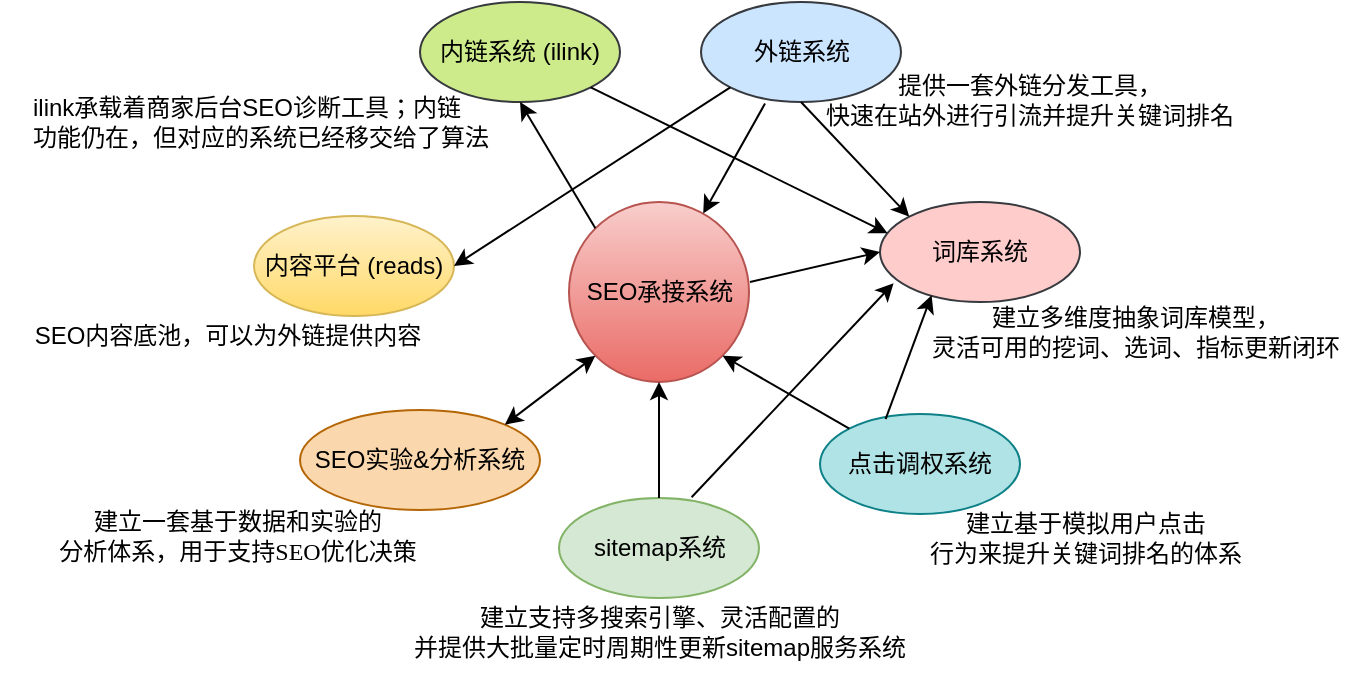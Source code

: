 <mxfile version="21.6.8" type="github">
  <diagram name="第 1 页" id="T2l-p39qlocBftovTe8C">
    <mxGraphModel dx="927" dy="525" grid="1" gridSize="10" guides="1" tooltips="1" connect="1" arrows="1" fold="1" page="1" pageScale="1" pageWidth="827" pageHeight="1169" math="0" shadow="0">
      <root>
        <mxCell id="0" />
        <mxCell id="1" parent="0" />
        <mxCell id="3cgD8cbyjoGfS10M5ilw-1" value="SEO承接系统" style="ellipse;whiteSpace=wrap;html=1;aspect=fixed;fillColor=#f8cecc;gradientColor=#ea6b66;strokeColor=#b85450;fontStyle=0" vertex="1" parent="1">
          <mxGeometry x="354.5" y="280" width="90" height="90" as="geometry" />
        </mxCell>
        <mxCell id="3cgD8cbyjoGfS10M5ilw-2" value="词库系统" style="ellipse;whiteSpace=wrap;html=1;fillColor=#ffcccc;strokeColor=#36393d;fontStyle=0" vertex="1" parent="1">
          <mxGeometry x="510" y="280" width="100" height="50" as="geometry" />
        </mxCell>
        <mxCell id="3cgD8cbyjoGfS10M5ilw-3" value="sitemap系统" style="ellipse;whiteSpace=wrap;html=1;fillColor=#d5e8d4;strokeColor=#82b366;fontStyle=0" vertex="1" parent="1">
          <mxGeometry x="349.5" y="428" width="100" height="50" as="geometry" />
        </mxCell>
        <mxCell id="3cgD8cbyjoGfS10M5ilw-4" value="内链系统 (ilink)" style="ellipse;whiteSpace=wrap;html=1;fillColor=#cdeb8b;strokeColor=#36393d;fontStyle=0" vertex="1" parent="1">
          <mxGeometry x="280" y="180" width="100" height="50" as="geometry" />
        </mxCell>
        <mxCell id="3cgD8cbyjoGfS10M5ilw-5" value="SEO实验&amp;amp;分析系统" style="ellipse;whiteSpace=wrap;html=1;fillColor=#fad7ac;strokeColor=#b46504;fontStyle=0" vertex="1" parent="1">
          <mxGeometry x="220" y="384" width="120" height="50" as="geometry" />
        </mxCell>
        <mxCell id="3cgD8cbyjoGfS10M5ilw-6" value="外链系统" style="ellipse;whiteSpace=wrap;html=1;fillColor=#cce5ff;strokeColor=#36393d;fontStyle=0" vertex="1" parent="1">
          <mxGeometry x="420.5" y="180" width="100" height="50" as="geometry" />
        </mxCell>
        <mxCell id="3cgD8cbyjoGfS10M5ilw-7" value="点击调权系统" style="ellipse;whiteSpace=wrap;html=1;fillColor=#b0e3e6;strokeColor=#0e8088;fontStyle=0" vertex="1" parent="1">
          <mxGeometry x="480" y="386" width="100" height="50" as="geometry" />
        </mxCell>
        <mxCell id="3cgD8cbyjoGfS10M5ilw-8" value="内容平台 (reads)" style="ellipse;whiteSpace=wrap;html=1;fillColor=#fff2cc;strokeColor=#d6b656;gradientColor=#ffd966;fontStyle=0" vertex="1" parent="1">
          <mxGeometry x="197" y="287" width="100" height="50" as="geometry" />
        </mxCell>
        <mxCell id="3cgD8cbyjoGfS10M5ilw-9" value="&lt;span style=&quot;text-align: right; background-color: initial; font-size: 12px;&quot;&gt;建立多维度抽象词库模型，&lt;/span&gt;&lt;br style=&quot;font-size: 12px;&quot;&gt;&lt;p style=&quot;line-height: 120%; margin-top: 0pt; margin-bottom: 0pt; text-align: right; direction: ltr; unicode-bidi: embed; word-break: normal; font-size: 12px;&quot;&gt;&lt;span style=&quot;font-size: 12px; background-color: initial;&quot;&gt;灵活可用的挖词、选词、指标更新闭环&lt;/span&gt;&lt;/p&gt;" style="text;html=1;strokeColor=none;fillColor=none;align=center;verticalAlign=middle;whiteSpace=wrap;rounded=0;fontSize=12;" vertex="1" parent="1">
          <mxGeometry x="527.5" y="325" width="220" height="40" as="geometry" />
        </mxCell>
        <mxCell id="3cgD8cbyjoGfS10M5ilw-10" value="&lt;span style=&quot;font-size: 12px; text-align: left; background-color: initial;&quot;&gt;建立支持多搜索引擎、灵活配置的&lt;br style=&quot;font-size: 12px;&quot;&gt;并提供大批量定时周期性更新&lt;/span&gt;&lt;span style=&quot;font-size: 12px; text-align: left; background-color: initial; font-family: Arial;&quot;&gt;sitemap&lt;/span&gt;&lt;span style=&quot;font-size: 12px; text-align: left; background-color: initial; font-family: 微软雅黑;&quot;&gt;服务系统&lt;/span&gt;" style="text;html=1;strokeColor=none;fillColor=none;align=center;verticalAlign=middle;whiteSpace=wrap;rounded=0;fontSize=12;" vertex="1" parent="1">
          <mxGeometry x="269.5" y="475" width="260" height="40" as="geometry" />
        </mxCell>
        <mxCell id="3cgD8cbyjoGfS10M5ilw-11" value="&lt;span style=&quot;text-align: left; background-color: initial; font-size: 12px;&quot;&gt;提供一套外链分发工具，&lt;br style=&quot;font-size: 12px;&quot;&gt;快速在站外进行引流并提升关键词排名&lt;/span&gt;" style="text;html=1;strokeColor=none;fillColor=none;align=center;verticalAlign=middle;whiteSpace=wrap;rounded=0;fontSize=12;" vertex="1" parent="1">
          <mxGeometry x="469.5" y="210" width="230" height="38" as="geometry" />
        </mxCell>
        <mxCell id="3cgD8cbyjoGfS10M5ilw-12" value="&lt;div style=&quot;text-align: left; font-size: 12px;&quot;&gt;ilink承载着商家后台SEO诊断工具；&lt;span style=&quot;background-color: initial;&quot;&gt;内链&lt;/span&gt;&lt;/div&gt;&lt;div style=&quot;text-align: left; font-size: 12px;&quot;&gt;&lt;span style=&quot;background-color: initial;&quot;&gt;功能仍在，但对应的系统已经移交给了算法&lt;/span&gt;&lt;/div&gt;" style="text;html=1;strokeColor=none;fillColor=none;align=center;verticalAlign=middle;whiteSpace=wrap;rounded=0;fontSize=12;" vertex="1" parent="1">
          <mxGeometry x="70" y="220" width="261" height="40" as="geometry" />
        </mxCell>
        <mxCell id="3cgD8cbyjoGfS10M5ilw-13" value="&lt;span style=&quot;font-family: 微软雅黑; background-color: initial; font-size: 12px;&quot;&gt;建立基于模拟用户点击&lt;br style=&quot;font-size: 12px;&quot;&gt;行为来提升关键词排名的体系&lt;/span&gt;" style="text;html=1;strokeColor=none;fillColor=none;align=center;verticalAlign=middle;whiteSpace=wrap;rounded=0;fontSize=12;" vertex="1" parent="1">
          <mxGeometry x="528" y="428" width="170" height="40" as="geometry" />
        </mxCell>
        <mxCell id="3cgD8cbyjoGfS10M5ilw-14" value="&lt;div style=&quot;font-size: 12px;&quot;&gt;&lt;font face=&quot;微软雅黑&quot; style=&quot;font-size: 12px;&quot;&gt;建立一套基于数据和实验的&lt;/font&gt;&lt;/div&gt;&lt;div style=&quot;font-size: 12px;&quot;&gt;&lt;font face=&quot;微软雅黑&quot; style=&quot;font-size: 12px;&quot;&gt;分析体系，用于支持SEO优化决策&lt;/font&gt;&lt;/div&gt;" style="text;html=1;strokeColor=none;fillColor=none;align=center;verticalAlign=middle;whiteSpace=wrap;rounded=0;fontSize=12;" vertex="1" parent="1">
          <mxGeometry x="94.5" y="427" width="187.5" height="40" as="geometry" />
        </mxCell>
        <mxCell id="3cgD8cbyjoGfS10M5ilw-16" value="" style="endArrow=classic;html=1;rounded=0;exitX=0.32;exitY=1.016;exitDx=0;exitDy=0;exitPerimeter=0;" edge="1" parent="1" source="3cgD8cbyjoGfS10M5ilw-6" target="3cgD8cbyjoGfS10M5ilw-1">
          <mxGeometry width="50" height="50" relative="1" as="geometry">
            <mxPoint x="420" y="280" as="sourcePoint" />
            <mxPoint x="470" y="270" as="targetPoint" />
          </mxGeometry>
        </mxCell>
        <mxCell id="3cgD8cbyjoGfS10M5ilw-17" value="" style="endArrow=classic;html=1;rounded=0;entryX=0;entryY=0.5;entryDx=0;entryDy=0;exitX=0.738;exitY=0.053;exitDx=0;exitDy=0;exitPerimeter=0;" edge="1" parent="1" target="3cgD8cbyjoGfS10M5ilw-2">
          <mxGeometry width="50" height="50" relative="1" as="geometry">
            <mxPoint x="445" y="320" as="sourcePoint" />
            <mxPoint x="483" y="255" as="targetPoint" />
          </mxGeometry>
        </mxCell>
        <mxCell id="3cgD8cbyjoGfS10M5ilw-18" value="" style="endArrow=classic;html=1;rounded=0;entryX=0.5;entryY=1;entryDx=0;entryDy=0;exitX=0;exitY=0;exitDx=0;exitDy=0;" edge="1" parent="1" target="3cgD8cbyjoGfS10M5ilw-4" source="3cgD8cbyjoGfS10M5ilw-1">
          <mxGeometry width="50" height="50" relative="1" as="geometry">
            <mxPoint x="355" y="320" as="sourcePoint" />
            <mxPoint x="393" y="255" as="targetPoint" />
          </mxGeometry>
        </mxCell>
        <mxCell id="3cgD8cbyjoGfS10M5ilw-20" value="" style="endArrow=classic;html=1;rounded=0;entryX=0.5;entryY=1;entryDx=0;entryDy=0;exitX=0.5;exitY=0;exitDx=0;exitDy=0;" edge="1" parent="1" source="3cgD8cbyjoGfS10M5ilw-3" target="3cgD8cbyjoGfS10M5ilw-1">
          <mxGeometry width="50" height="50" relative="1" as="geometry">
            <mxPoint x="350" y="410" as="sourcePoint" />
            <mxPoint x="312" y="385.5" as="targetPoint" />
          </mxGeometry>
        </mxCell>
        <mxCell id="3cgD8cbyjoGfS10M5ilw-21" value="" style="endArrow=classic;html=1;rounded=0;entryX=0.258;entryY=0.932;entryDx=0;entryDy=0;exitX=0.328;exitY=0.052;exitDx=0;exitDy=0;entryPerimeter=0;exitPerimeter=0;" edge="1" parent="1" target="3cgD8cbyjoGfS10M5ilw-2" source="3cgD8cbyjoGfS10M5ilw-7">
          <mxGeometry width="50" height="50" relative="1" as="geometry">
            <mxPoint x="530" y="370" as="sourcePoint" />
            <mxPoint x="540" y="350" as="targetPoint" />
          </mxGeometry>
        </mxCell>
        <mxCell id="3cgD8cbyjoGfS10M5ilw-23" value="" style="endArrow=classic;startArrow=classic;html=1;rounded=0;entryX=0;entryY=1;entryDx=0;entryDy=0;exitX=1;exitY=0;exitDx=0;exitDy=0;" edge="1" parent="1" source="3cgD8cbyjoGfS10M5ilw-5" target="3cgD8cbyjoGfS10M5ilw-1">
          <mxGeometry width="50" height="50" relative="1" as="geometry">
            <mxPoint x="409.5" y="434" as="sourcePoint" />
            <mxPoint x="459.5" y="384" as="targetPoint" />
          </mxGeometry>
        </mxCell>
        <mxCell id="3cgD8cbyjoGfS10M5ilw-25" value="" style="endArrow=classic;html=1;rounded=0;entryX=1;entryY=1;entryDx=0;entryDy=0;exitX=0;exitY=0;exitDx=0;exitDy=0;" edge="1" parent="1" source="3cgD8cbyjoGfS10M5ilw-7" target="3cgD8cbyjoGfS10M5ilw-1">
          <mxGeometry width="50" height="50" relative="1" as="geometry">
            <mxPoint x="562" y="396" as="sourcePoint" />
            <mxPoint x="570" y="343" as="targetPoint" />
          </mxGeometry>
        </mxCell>
        <mxCell id="3cgD8cbyjoGfS10M5ilw-26" value="" style="endArrow=classic;html=1;rounded=0;exitX=0;exitY=1;exitDx=0;exitDy=0;entryX=1;entryY=0.5;entryDx=0;entryDy=0;" edge="1" parent="1" source="3cgD8cbyjoGfS10M5ilw-6" target="3cgD8cbyjoGfS10M5ilw-8">
          <mxGeometry width="50" height="50" relative="1" as="geometry">
            <mxPoint x="473" y="241" as="sourcePoint" />
            <mxPoint x="435" y="298" as="targetPoint" />
          </mxGeometry>
        </mxCell>
        <mxCell id="3cgD8cbyjoGfS10M5ilw-27" value="" style="endArrow=classic;html=1;rounded=0;exitX=0.5;exitY=1;exitDx=0;exitDy=0;entryX=0;entryY=0;entryDx=0;entryDy=0;" edge="1" parent="1" source="3cgD8cbyjoGfS10M5ilw-6" target="3cgD8cbyjoGfS10M5ilw-2">
          <mxGeometry width="50" height="50" relative="1" as="geometry">
            <mxPoint x="483" y="251" as="sourcePoint" />
            <mxPoint x="445" y="308" as="targetPoint" />
          </mxGeometry>
        </mxCell>
        <mxCell id="3cgD8cbyjoGfS10M5ilw-28" value="" style="endArrow=classic;html=1;rounded=0;exitX=0.663;exitY=-0.008;exitDx=0;exitDy=0;entryX=0.068;entryY=0.812;entryDx=0;entryDy=0;entryPerimeter=0;exitPerimeter=0;" edge="1" parent="1" source="3cgD8cbyjoGfS10M5ilw-3" target="3cgD8cbyjoGfS10M5ilw-2">
          <mxGeometry width="50" height="50" relative="1" as="geometry">
            <mxPoint x="320" y="420" as="sourcePoint" />
            <mxPoint x="378" y="400" as="targetPoint" />
          </mxGeometry>
        </mxCell>
        <mxCell id="3cgD8cbyjoGfS10M5ilw-29" value="" style="endArrow=classic;html=1;rounded=0;entryX=0.038;entryY=0.312;entryDx=0;entryDy=0;exitX=1;exitY=1;exitDx=0;exitDy=0;entryPerimeter=0;" edge="1" parent="1" source="3cgD8cbyjoGfS10M5ilw-4" target="3cgD8cbyjoGfS10M5ilw-2">
          <mxGeometry width="50" height="50" relative="1" as="geometry">
            <mxPoint x="290" y="280" as="sourcePoint" />
            <mxPoint x="346" y="250" as="targetPoint" />
          </mxGeometry>
        </mxCell>
        <mxCell id="3cgD8cbyjoGfS10M5ilw-38" value="&lt;span style=&quot;text-align: left; background-color: initial; font-size: 12px;&quot;&gt;SEO内容底池，可以为外链提供内容&lt;/span&gt;" style="text;html=1;strokeColor=none;fillColor=none;align=center;verticalAlign=middle;whiteSpace=wrap;rounded=0;fontSize=12;" vertex="1" parent="1">
          <mxGeometry x="83.5" y="334" width="200" height="26" as="geometry" />
        </mxCell>
      </root>
    </mxGraphModel>
  </diagram>
</mxfile>
